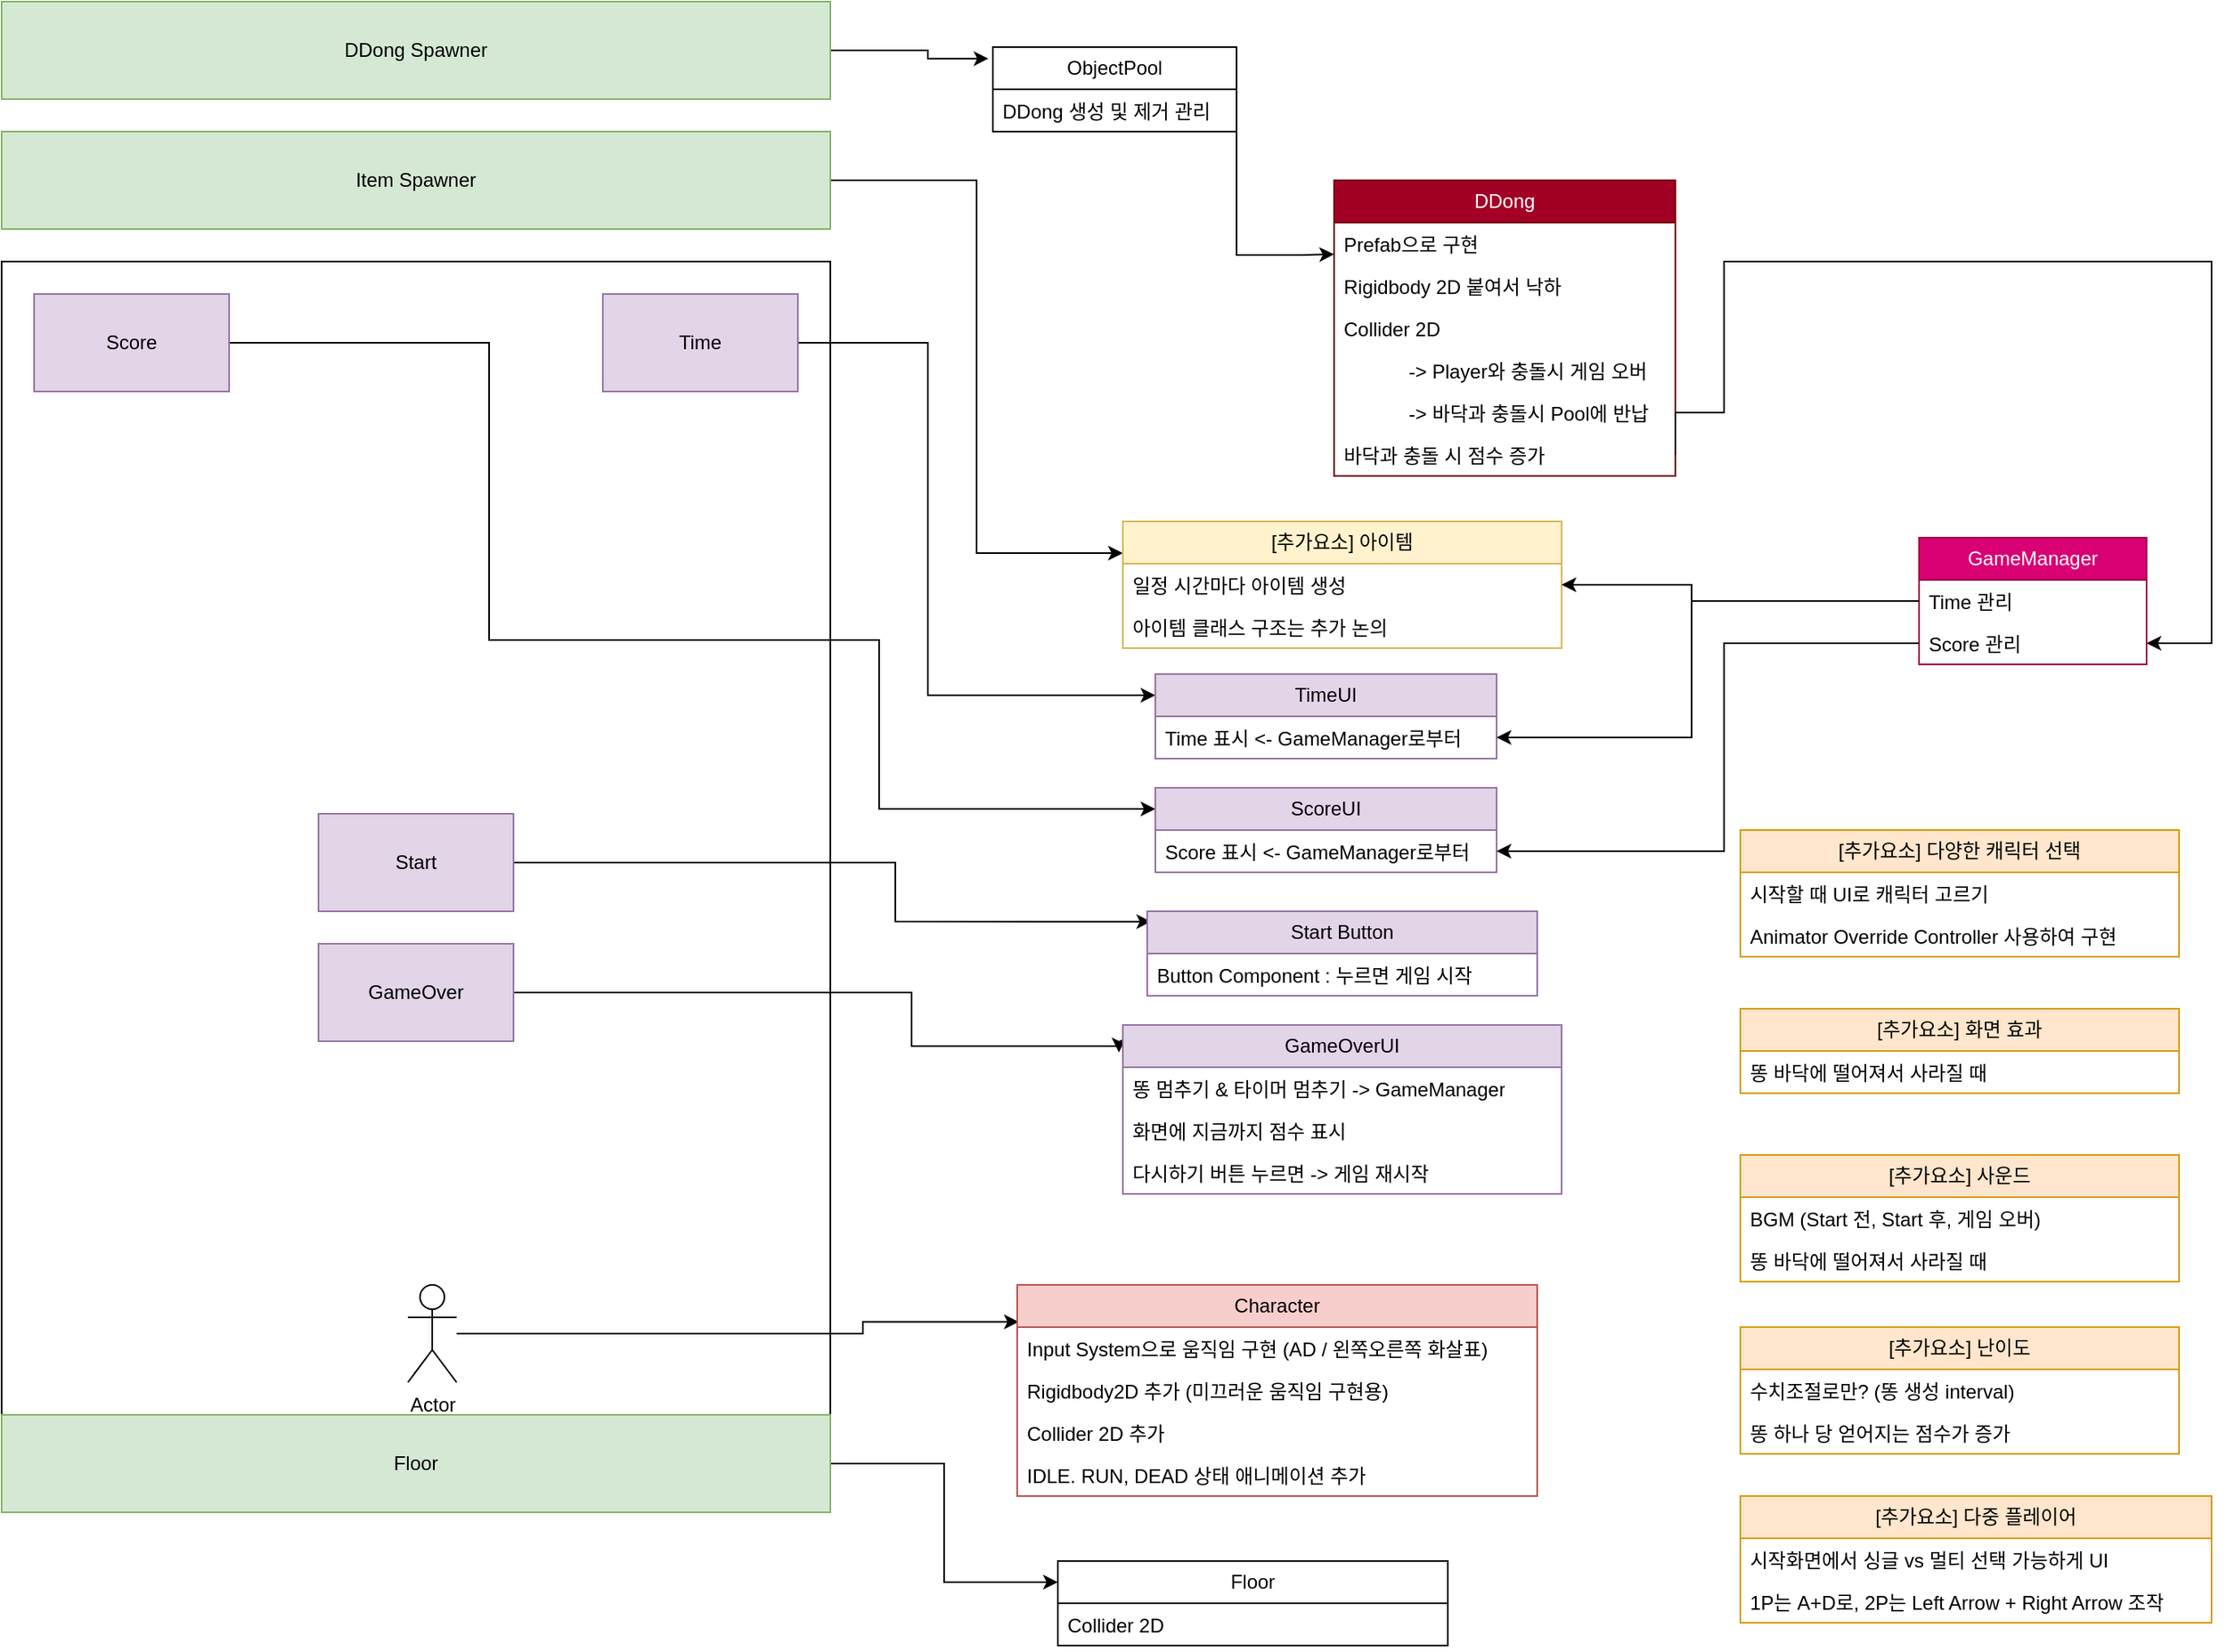 <mxfile version="21.7.1" type="github">
  <diagram name="페이지-1" id="5NG-OnDceRNezATyQKVM">
    <mxGraphModel dx="1542" dy="1856" grid="1" gridSize="10" guides="1" tooltips="1" connect="1" arrows="1" fold="1" page="1" pageScale="1" pageWidth="1920" pageHeight="1200" math="0" shadow="0">
      <root>
        <mxCell id="0" />
        <mxCell id="1" parent="0" />
        <mxCell id="FXBOxfYfAnLm4cCRqWih-7" value="" style="rounded=0;whiteSpace=wrap;html=1;" vertex="1" parent="1">
          <mxGeometry x="180" y="290" width="510" height="710" as="geometry" />
        </mxCell>
        <mxCell id="FXBOxfYfAnLm4cCRqWih-30" style="edgeStyle=orthogonalEdgeStyle;rounded=0;orthogonalLoop=1;jettySize=auto;html=1;entryX=0.003;entryY=0.175;entryDx=0;entryDy=0;entryPerimeter=0;" edge="1" parent="1" source="FXBOxfYfAnLm4cCRqWih-8" target="FXBOxfYfAnLm4cCRqWih-31">
          <mxGeometry relative="1" as="geometry">
            <mxPoint x="820" y="950" as="targetPoint" />
            <Array as="points">
              <mxPoint x="710" y="950" />
              <mxPoint x="710" y="943" />
            </Array>
          </mxGeometry>
        </mxCell>
        <mxCell id="FXBOxfYfAnLm4cCRqWih-8" value="Actor" style="shape=umlActor;verticalLabelPosition=bottom;verticalAlign=top;html=1;outlineConnect=0;" vertex="1" parent="1">
          <mxGeometry x="430" y="920" width="30" height="60" as="geometry" />
        </mxCell>
        <mxCell id="FXBOxfYfAnLm4cCRqWih-16" style="edgeStyle=orthogonalEdgeStyle;rounded=0;orthogonalLoop=1;jettySize=auto;html=1;exitX=1;exitY=0.5;exitDx=0;exitDy=0;entryX=-0.018;entryY=0.136;entryDx=0;entryDy=0;entryPerimeter=0;" edge="1" parent="1" source="FXBOxfYfAnLm4cCRqWih-11" target="FXBOxfYfAnLm4cCRqWih-12">
          <mxGeometry relative="1" as="geometry">
            <Array as="points">
              <mxPoint x="750" y="160" />
              <mxPoint x="750" y="165" />
            </Array>
          </mxGeometry>
        </mxCell>
        <mxCell id="FXBOxfYfAnLm4cCRqWih-11" value="DDong Spawner" style="rounded=0;whiteSpace=wrap;html=1;fillColor=#d5e8d4;strokeColor=#82b366;" vertex="1" parent="1">
          <mxGeometry x="180" y="130" width="510" height="60" as="geometry" />
        </mxCell>
        <mxCell id="FXBOxfYfAnLm4cCRqWih-12" value="ObjectPool" style="swimlane;fontStyle=0;childLayout=stackLayout;horizontal=1;startSize=26;fillColor=none;horizontalStack=0;resizeParent=1;resizeParentMax=0;resizeLast=0;collapsible=1;marginBottom=0;whiteSpace=wrap;html=1;" vertex="1" parent="1">
          <mxGeometry x="790" y="158" width="150" height="52" as="geometry" />
        </mxCell>
        <mxCell id="FXBOxfYfAnLm4cCRqWih-13" value="DDong 생성 및 제거 관리" style="text;strokeColor=none;fillColor=none;align=left;verticalAlign=top;spacingLeft=4;spacingRight=4;overflow=hidden;rotatable=0;points=[[0,0.5],[1,0.5]];portConstraint=eastwest;whiteSpace=wrap;html=1;" vertex="1" parent="FXBOxfYfAnLm4cCRqWih-12">
          <mxGeometry y="26" width="150" height="26" as="geometry" />
        </mxCell>
        <mxCell id="FXBOxfYfAnLm4cCRqWih-22" value="DDong" style="swimlane;fontStyle=0;childLayout=stackLayout;horizontal=1;startSize=26;fillColor=#a20025;horizontalStack=0;resizeParent=1;resizeParentMax=0;resizeLast=0;collapsible=1;marginBottom=0;whiteSpace=wrap;html=1;fontColor=#ffffff;strokeColor=#6F0000;" vertex="1" parent="1">
          <mxGeometry x="1000" y="240" width="210" height="182" as="geometry" />
        </mxCell>
        <mxCell id="FXBOxfYfAnLm4cCRqWih-82" value="Prefab으로 구현" style="text;strokeColor=none;fillColor=none;align=left;verticalAlign=top;spacingLeft=4;spacingRight=4;overflow=hidden;rotatable=0;points=[[0,0.5],[1,0.5]];portConstraint=eastwest;whiteSpace=wrap;html=1;" vertex="1" parent="FXBOxfYfAnLm4cCRqWih-22">
          <mxGeometry y="26" width="210" height="26" as="geometry" />
        </mxCell>
        <mxCell id="FXBOxfYfAnLm4cCRqWih-24" value="Rigidbody 2D 붙여서 낙하&lt;br&gt;" style="text;strokeColor=none;fillColor=none;align=left;verticalAlign=top;spacingLeft=4;spacingRight=4;overflow=hidden;rotatable=0;points=[[0,0.5],[1,0.5]];portConstraint=eastwest;whiteSpace=wrap;html=1;" vertex="1" parent="FXBOxfYfAnLm4cCRqWih-22">
          <mxGeometry y="52" width="210" height="26" as="geometry" />
        </mxCell>
        <mxCell id="FXBOxfYfAnLm4cCRqWih-27" value="Collider 2D" style="text;strokeColor=none;fillColor=none;align=left;verticalAlign=top;spacingLeft=4;spacingRight=4;overflow=hidden;rotatable=0;points=[[0,0.5],[1,0.5]];portConstraint=eastwest;whiteSpace=wrap;html=1;" vertex="1" parent="FXBOxfYfAnLm4cCRqWih-22">
          <mxGeometry y="78" width="210" height="26" as="geometry" />
        </mxCell>
        <mxCell id="FXBOxfYfAnLm4cCRqWih-28" value="&lt;blockquote style=&quot;margin: 0 0 0 40px; border: none; padding: 0px;&quot;&gt;-&amp;gt; Player와 충돌시 게임 오버&lt;/blockquote&gt;" style="text;strokeColor=none;fillColor=none;align=left;verticalAlign=top;spacingLeft=4;spacingRight=4;overflow=hidden;rotatable=0;points=[[0,0.5],[1,0.5]];portConstraint=eastwest;whiteSpace=wrap;html=1;" vertex="1" parent="FXBOxfYfAnLm4cCRqWih-22">
          <mxGeometry y="104" width="210" height="26" as="geometry" />
        </mxCell>
        <mxCell id="FXBOxfYfAnLm4cCRqWih-29" value="&lt;blockquote style=&quot;margin: 0 0 0 40px; border: none; padding: 0px;&quot;&gt;-&amp;gt; 바닥과 충돌시 Pool에 반납&lt;/blockquote&gt;" style="text;strokeColor=none;fillColor=none;align=left;verticalAlign=top;spacingLeft=4;spacingRight=4;overflow=hidden;rotatable=0;points=[[0,0.5],[1,0.5]];portConstraint=eastwest;whiteSpace=wrap;html=1;" vertex="1" parent="FXBOxfYfAnLm4cCRqWih-22">
          <mxGeometry y="130" width="210" height="26" as="geometry" />
        </mxCell>
        <mxCell id="FXBOxfYfAnLm4cCRqWih-76" value="바닥과 충돌 시 점수 증가" style="text;strokeColor=none;fillColor=none;align=left;verticalAlign=top;spacingLeft=4;spacingRight=4;overflow=hidden;rotatable=0;points=[[0,0.5],[1,0.5]];portConstraint=eastwest;whiteSpace=wrap;html=1;" vertex="1" parent="FXBOxfYfAnLm4cCRqWih-22">
          <mxGeometry y="156" width="210" height="26" as="geometry" />
        </mxCell>
        <mxCell id="FXBOxfYfAnLm4cCRqWih-26" style="edgeStyle=orthogonalEdgeStyle;rounded=0;orthogonalLoop=1;jettySize=auto;html=1;exitX=1;exitY=0.5;exitDx=0;exitDy=0;entryX=0;entryY=0.25;entryDx=0;entryDy=0;" edge="1" parent="1" source="FXBOxfYfAnLm4cCRqWih-13" target="FXBOxfYfAnLm4cCRqWih-22">
          <mxGeometry relative="1" as="geometry">
            <Array as="points">
              <mxPoint x="940" y="286" />
              <mxPoint x="980" y="286" />
            </Array>
          </mxGeometry>
        </mxCell>
        <mxCell id="FXBOxfYfAnLm4cCRqWih-31" value="Character" style="swimlane;fontStyle=0;childLayout=stackLayout;horizontal=1;startSize=26;fillColor=#f8cecc;horizontalStack=0;resizeParent=1;resizeParentMax=0;resizeLast=0;collapsible=1;marginBottom=0;whiteSpace=wrap;html=1;strokeColor=#b85450;" vertex="1" parent="1">
          <mxGeometry x="805" y="920" width="320" height="130" as="geometry" />
        </mxCell>
        <mxCell id="FXBOxfYfAnLm4cCRqWih-33" value="Input System으로 움직임 구현 (AD / 왼쪽오른쪽 화살표)" style="text;strokeColor=none;fillColor=none;align=left;verticalAlign=top;spacingLeft=4;spacingRight=4;overflow=hidden;rotatable=0;points=[[0,0.5],[1,0.5]];portConstraint=eastwest;whiteSpace=wrap;html=1;" vertex="1" parent="FXBOxfYfAnLm4cCRqWih-31">
          <mxGeometry y="26" width="320" height="26" as="geometry" />
        </mxCell>
        <mxCell id="FXBOxfYfAnLm4cCRqWih-36" value="Rigidbody2D 추가 (미끄러운 움직임 구현용)" style="text;strokeColor=none;fillColor=none;align=left;verticalAlign=top;spacingLeft=4;spacingRight=4;overflow=hidden;rotatable=0;points=[[0,0.5],[1,0.5]];portConstraint=eastwest;whiteSpace=wrap;html=1;" vertex="1" parent="FXBOxfYfAnLm4cCRqWih-31">
          <mxGeometry y="52" width="320" height="26" as="geometry" />
        </mxCell>
        <mxCell id="FXBOxfYfAnLm4cCRqWih-37" value="Collider 2D 추가" style="text;strokeColor=none;fillColor=none;align=left;verticalAlign=top;spacingLeft=4;spacingRight=4;overflow=hidden;rotatable=0;points=[[0,0.5],[1,0.5]];portConstraint=eastwest;whiteSpace=wrap;html=1;" vertex="1" parent="FXBOxfYfAnLm4cCRqWih-31">
          <mxGeometry y="78" width="320" height="26" as="geometry" />
        </mxCell>
        <mxCell id="FXBOxfYfAnLm4cCRqWih-38" value="IDLE. RUN, DEAD 상태 애니메이션 추가" style="text;strokeColor=none;fillColor=none;align=left;verticalAlign=top;spacingLeft=4;spacingRight=4;overflow=hidden;rotatable=0;points=[[0,0.5],[1,0.5]];portConstraint=eastwest;whiteSpace=wrap;html=1;" vertex="1" parent="FXBOxfYfAnLm4cCRqWih-31">
          <mxGeometry y="104" width="320" height="26" as="geometry" />
        </mxCell>
        <mxCell id="FXBOxfYfAnLm4cCRqWih-44" style="edgeStyle=orthogonalEdgeStyle;rounded=0;orthogonalLoop=1;jettySize=auto;html=1;exitX=1;exitY=0.5;exitDx=0;exitDy=0;entryX=0.01;entryY=0.122;entryDx=0;entryDy=0;entryPerimeter=0;" edge="1" parent="1" source="FXBOxfYfAnLm4cCRqWih-39" target="FXBOxfYfAnLm4cCRqWih-40">
          <mxGeometry relative="1" as="geometry">
            <Array as="points">
              <mxPoint x="730" y="660" />
              <mxPoint x="730" y="696" />
            </Array>
          </mxGeometry>
        </mxCell>
        <mxCell id="FXBOxfYfAnLm4cCRqWih-39" value="Start" style="rounded=0;whiteSpace=wrap;html=1;fillColor=#e1d5e7;strokeColor=#9673a6;" vertex="1" parent="1">
          <mxGeometry x="375" y="630" width="120" height="60" as="geometry" />
        </mxCell>
        <mxCell id="FXBOxfYfAnLm4cCRqWih-40" value="Start Button" style="swimlane;fontStyle=0;childLayout=stackLayout;horizontal=1;startSize=26;fillColor=#e1d5e7;horizontalStack=0;resizeParent=1;resizeParentMax=0;resizeLast=0;collapsible=1;marginBottom=0;whiteSpace=wrap;html=1;strokeColor=#9673a6;" vertex="1" parent="1">
          <mxGeometry x="885" y="690" width="240" height="52" as="geometry" />
        </mxCell>
        <mxCell id="FXBOxfYfAnLm4cCRqWih-41" value="Button Component : 누르면 게임 시작" style="text;strokeColor=none;fillColor=none;align=left;verticalAlign=top;spacingLeft=4;spacingRight=4;overflow=hidden;rotatable=0;points=[[0,0.5],[1,0.5]];portConstraint=eastwest;whiteSpace=wrap;html=1;" vertex="1" parent="FXBOxfYfAnLm4cCRqWih-40">
          <mxGeometry y="26" width="240" height="26" as="geometry" />
        </mxCell>
        <mxCell id="FXBOxfYfAnLm4cCRqWih-47" style="edgeStyle=orthogonalEdgeStyle;rounded=0;orthogonalLoop=1;jettySize=auto;html=1;entryX=0;entryY=0.25;entryDx=0;entryDy=0;" edge="1" parent="1" source="FXBOxfYfAnLm4cCRqWih-45" target="FXBOxfYfAnLm4cCRqWih-48">
          <mxGeometry relative="1" as="geometry">
            <mxPoint x="870" y="440" as="targetPoint" />
            <Array as="points">
              <mxPoint x="750" y="340" />
              <mxPoint x="750" y="557" />
            </Array>
          </mxGeometry>
        </mxCell>
        <mxCell id="FXBOxfYfAnLm4cCRqWih-45" value="Time" style="rounded=0;whiteSpace=wrap;html=1;fillColor=#e1d5e7;strokeColor=#9673a6;" vertex="1" parent="1">
          <mxGeometry x="550" y="310" width="120" height="60" as="geometry" />
        </mxCell>
        <mxCell id="FXBOxfYfAnLm4cCRqWih-67" style="edgeStyle=orthogonalEdgeStyle;rounded=0;orthogonalLoop=1;jettySize=auto;html=1;exitX=1;exitY=0.5;exitDx=0;exitDy=0;entryX=0;entryY=0.25;entryDx=0;entryDy=0;" edge="1" parent="1" source="FXBOxfYfAnLm4cCRqWih-46" target="FXBOxfYfAnLm4cCRqWih-65">
          <mxGeometry relative="1" as="geometry">
            <Array as="points">
              <mxPoint x="480" y="340" />
              <mxPoint x="480" y="523" />
              <mxPoint x="720" y="523" />
              <mxPoint x="720" y="627" />
            </Array>
          </mxGeometry>
        </mxCell>
        <mxCell id="FXBOxfYfAnLm4cCRqWih-46" value="Score" style="rounded=0;whiteSpace=wrap;html=1;fillColor=#e1d5e7;strokeColor=#9673a6;" vertex="1" parent="1">
          <mxGeometry x="200" y="310" width="120" height="60" as="geometry" />
        </mxCell>
        <mxCell id="FXBOxfYfAnLm4cCRqWih-48" value="TimeUI" style="swimlane;fontStyle=0;childLayout=stackLayout;horizontal=1;startSize=26;fillColor=#e1d5e7;horizontalStack=0;resizeParent=1;resizeParentMax=0;resizeLast=0;collapsible=1;marginBottom=0;whiteSpace=wrap;html=1;strokeColor=#9673a6;" vertex="1" parent="1">
          <mxGeometry x="890" y="544" width="210" height="52" as="geometry" />
        </mxCell>
        <mxCell id="FXBOxfYfAnLm4cCRqWih-63" value="Time 표시 &amp;lt;- GameManager로부터" style="text;strokeColor=none;fillColor=none;align=left;verticalAlign=top;spacingLeft=4;spacingRight=4;overflow=hidden;rotatable=0;points=[[0,0.5],[1,0.5]];portConstraint=eastwest;whiteSpace=wrap;html=1;" vertex="1" parent="FXBOxfYfAnLm4cCRqWih-48">
          <mxGeometry y="26" width="210" height="26" as="geometry" />
        </mxCell>
        <mxCell id="FXBOxfYfAnLm4cCRqWih-54" value="GameManager" style="swimlane;fontStyle=0;childLayout=stackLayout;horizontal=1;startSize=26;horizontalStack=0;resizeParent=1;resizeParentMax=0;resizeLast=0;collapsible=1;marginBottom=0;whiteSpace=wrap;html=1;fillColor=#d80073;fontColor=#ffffff;strokeColor=#A50040;" vertex="1" parent="1">
          <mxGeometry x="1360" y="460" width="140" height="78" as="geometry" />
        </mxCell>
        <mxCell id="FXBOxfYfAnLm4cCRqWih-59" value="Time 관리" style="text;strokeColor=none;fillColor=none;align=left;verticalAlign=top;spacingLeft=4;spacingRight=4;overflow=hidden;rotatable=0;points=[[0,0.5],[1,0.5]];portConstraint=eastwest;whiteSpace=wrap;html=1;" vertex="1" parent="FXBOxfYfAnLm4cCRqWih-54">
          <mxGeometry y="26" width="140" height="26" as="geometry" />
        </mxCell>
        <mxCell id="FXBOxfYfAnLm4cCRqWih-55" value="Score 관리" style="text;strokeColor=none;fillColor=none;align=left;verticalAlign=top;spacingLeft=4;spacingRight=4;overflow=hidden;rotatable=0;points=[[0,0.5],[1,0.5]];portConstraint=eastwest;whiteSpace=wrap;html=1;" vertex="1" parent="FXBOxfYfAnLm4cCRqWih-54">
          <mxGeometry y="52" width="140" height="26" as="geometry" />
        </mxCell>
        <mxCell id="FXBOxfYfAnLm4cCRqWih-64" style="edgeStyle=orthogonalEdgeStyle;rounded=0;orthogonalLoop=1;jettySize=auto;html=1;exitX=0;exitY=0.5;exitDx=0;exitDy=0;entryX=1;entryY=0.5;entryDx=0;entryDy=0;" edge="1" parent="1" source="FXBOxfYfAnLm4cCRqWih-59" target="FXBOxfYfAnLm4cCRqWih-63">
          <mxGeometry relative="1" as="geometry">
            <Array as="points">
              <mxPoint x="1220" y="499" />
              <mxPoint x="1220" y="583" />
            </Array>
          </mxGeometry>
        </mxCell>
        <mxCell id="FXBOxfYfAnLm4cCRqWih-65" value="ScoreUI" style="swimlane;fontStyle=0;childLayout=stackLayout;horizontal=1;startSize=26;fillColor=#e1d5e7;horizontalStack=0;resizeParent=1;resizeParentMax=0;resizeLast=0;collapsible=1;marginBottom=0;whiteSpace=wrap;html=1;strokeColor=#9673a6;" vertex="1" parent="1">
          <mxGeometry x="890" y="614" width="210" height="52" as="geometry" />
        </mxCell>
        <mxCell id="FXBOxfYfAnLm4cCRqWih-66" value="Score 표시 &amp;lt;- GameManager로부터" style="text;strokeColor=none;fillColor=none;align=left;verticalAlign=top;spacingLeft=4;spacingRight=4;overflow=hidden;rotatable=0;points=[[0,0.5],[1,0.5]];portConstraint=eastwest;whiteSpace=wrap;html=1;" vertex="1" parent="FXBOxfYfAnLm4cCRqWih-65">
          <mxGeometry y="26" width="210" height="26" as="geometry" />
        </mxCell>
        <mxCell id="FXBOxfYfAnLm4cCRqWih-68" style="edgeStyle=orthogonalEdgeStyle;rounded=0;orthogonalLoop=1;jettySize=auto;html=1;exitX=0;exitY=0.5;exitDx=0;exitDy=0;entryX=1;entryY=0.5;entryDx=0;entryDy=0;" edge="1" parent="1" source="FXBOxfYfAnLm4cCRqWih-55" target="FXBOxfYfAnLm4cCRqWih-66">
          <mxGeometry relative="1" as="geometry">
            <Array as="points">
              <mxPoint x="1240" y="525" />
              <mxPoint x="1240" y="653" />
            </Array>
          </mxGeometry>
        </mxCell>
        <mxCell id="FXBOxfYfAnLm4cCRqWih-74" style="edgeStyle=orthogonalEdgeStyle;rounded=0;orthogonalLoop=1;jettySize=auto;html=1;exitX=1;exitY=0.5;exitDx=0;exitDy=0;entryX=0;entryY=0.25;entryDx=0;entryDy=0;" edge="1" parent="1" source="FXBOxfYfAnLm4cCRqWih-70" target="FXBOxfYfAnLm4cCRqWih-72">
          <mxGeometry relative="1" as="geometry" />
        </mxCell>
        <mxCell id="FXBOxfYfAnLm4cCRqWih-70" value="Floor" style="rounded=0;whiteSpace=wrap;html=1;fillColor=#d5e8d4;strokeColor=#82b366;" vertex="1" parent="1">
          <mxGeometry x="180" y="1000" width="510" height="60" as="geometry" />
        </mxCell>
        <mxCell id="FXBOxfYfAnLm4cCRqWih-72" value="Floor" style="swimlane;fontStyle=0;childLayout=stackLayout;horizontal=1;startSize=26;fillColor=none;horizontalStack=0;resizeParent=1;resizeParentMax=0;resizeLast=0;collapsible=1;marginBottom=0;whiteSpace=wrap;html=1;" vertex="1" parent="1">
          <mxGeometry x="830" y="1090" width="240" height="52" as="geometry" />
        </mxCell>
        <mxCell id="FXBOxfYfAnLm4cCRqWih-73" value="Collider 2D" style="text;strokeColor=none;fillColor=none;align=left;verticalAlign=top;spacingLeft=4;spacingRight=4;overflow=hidden;rotatable=0;points=[[0,0.5],[1,0.5]];portConstraint=eastwest;whiteSpace=wrap;html=1;" vertex="1" parent="FXBOxfYfAnLm4cCRqWih-72">
          <mxGeometry y="26" width="240" height="26" as="geometry" />
        </mxCell>
        <mxCell id="FXBOxfYfAnLm4cCRqWih-79" style="edgeStyle=orthogonalEdgeStyle;rounded=0;orthogonalLoop=1;jettySize=auto;html=1;exitX=1;exitY=0.5;exitDx=0;exitDy=0;entryX=1;entryY=0.5;entryDx=0;entryDy=0;" edge="1" parent="1" source="FXBOxfYfAnLm4cCRqWih-76" target="FXBOxfYfAnLm4cCRqWih-55">
          <mxGeometry relative="1" as="geometry">
            <Array as="points">
              <mxPoint x="1210" y="383" />
              <mxPoint x="1240" y="383" />
              <mxPoint x="1240" y="290" />
              <mxPoint x="1540" y="290" />
              <mxPoint x="1540" y="525" />
            </Array>
          </mxGeometry>
        </mxCell>
        <mxCell id="FXBOxfYfAnLm4cCRqWih-80" value="[추가요소] 다양한 캐릭터 선택" style="swimlane;fontStyle=0;childLayout=stackLayout;horizontal=1;startSize=26;fillColor=#ffe6cc;horizontalStack=0;resizeParent=1;resizeParentMax=0;resizeLast=0;collapsible=1;marginBottom=0;whiteSpace=wrap;html=1;strokeColor=#d79b00;" vertex="1" parent="1">
          <mxGeometry x="1250" y="640" width="270" height="78" as="geometry" />
        </mxCell>
        <mxCell id="FXBOxfYfAnLm4cCRqWih-81" value="시작할 때 UI로 캐릭터 고르기" style="text;strokeColor=none;fillColor=none;align=left;verticalAlign=top;spacingLeft=4;spacingRight=4;overflow=hidden;rotatable=0;points=[[0,0.5],[1,0.5]];portConstraint=eastwest;whiteSpace=wrap;html=1;" vertex="1" parent="FXBOxfYfAnLm4cCRqWih-80">
          <mxGeometry y="26" width="270" height="26" as="geometry" />
        </mxCell>
        <mxCell id="FXBOxfYfAnLm4cCRqWih-113" value="Animator Override Controller 사용하여 구현" style="text;strokeColor=none;fillColor=none;align=left;verticalAlign=top;spacingLeft=4;spacingRight=4;overflow=hidden;rotatable=0;points=[[0,0.5],[1,0.5]];portConstraint=eastwest;whiteSpace=wrap;html=1;" vertex="1" parent="FXBOxfYfAnLm4cCRqWih-80">
          <mxGeometry y="52" width="270" height="26" as="geometry" />
        </mxCell>
        <mxCell id="FXBOxfYfAnLm4cCRqWih-91" style="edgeStyle=orthogonalEdgeStyle;rounded=0;orthogonalLoop=1;jettySize=auto;html=1;exitX=1;exitY=0.5;exitDx=0;exitDy=0;entryX=0;entryY=0.25;entryDx=0;entryDy=0;" edge="1" parent="1" source="FXBOxfYfAnLm4cCRqWih-85" target="FXBOxfYfAnLm4cCRqWih-87">
          <mxGeometry relative="1" as="geometry" />
        </mxCell>
        <mxCell id="FXBOxfYfAnLm4cCRqWih-85" value="Item Spawner" style="rounded=0;whiteSpace=wrap;html=1;fillColor=#d5e8d4;strokeColor=#82b366;" vertex="1" parent="1">
          <mxGeometry x="180" y="210" width="510" height="60" as="geometry" />
        </mxCell>
        <mxCell id="FXBOxfYfAnLm4cCRqWih-87" value="[추가요소] 아이템" style="swimlane;fontStyle=0;childLayout=stackLayout;horizontal=1;startSize=26;fillColor=#fff2cc;horizontalStack=0;resizeParent=1;resizeParentMax=0;resizeLast=0;collapsible=1;marginBottom=0;whiteSpace=wrap;html=1;strokeColor=#d6b656;" vertex="1" parent="1">
          <mxGeometry x="870" y="450" width="270" height="78" as="geometry" />
        </mxCell>
        <mxCell id="FXBOxfYfAnLm4cCRqWih-88" value="일정 시간마다 아이템 생성" style="text;strokeColor=none;fillColor=none;align=left;verticalAlign=top;spacingLeft=4;spacingRight=4;overflow=hidden;rotatable=0;points=[[0,0.5],[1,0.5]];portConstraint=eastwest;whiteSpace=wrap;html=1;" vertex="1" parent="FXBOxfYfAnLm4cCRqWih-87">
          <mxGeometry y="26" width="270" height="26" as="geometry" />
        </mxCell>
        <mxCell id="FXBOxfYfAnLm4cCRqWih-89" value="아이템 클래스 구조는 추가 논의" style="text;strokeColor=none;fillColor=none;align=left;verticalAlign=top;spacingLeft=4;spacingRight=4;overflow=hidden;rotatable=0;points=[[0,0.5],[1,0.5]];portConstraint=eastwest;whiteSpace=wrap;html=1;" vertex="1" parent="FXBOxfYfAnLm4cCRqWih-87">
          <mxGeometry y="52" width="270" height="26" as="geometry" />
        </mxCell>
        <mxCell id="FXBOxfYfAnLm4cCRqWih-90" style="edgeStyle=orthogonalEdgeStyle;rounded=0;orthogonalLoop=1;jettySize=auto;html=1;exitX=0;exitY=0.5;exitDx=0;exitDy=0;entryX=1;entryY=0.5;entryDx=0;entryDy=0;" edge="1" parent="1" source="FXBOxfYfAnLm4cCRqWih-59" target="FXBOxfYfAnLm4cCRqWih-88">
          <mxGeometry relative="1" as="geometry">
            <Array as="points">
              <mxPoint x="1220" y="499" />
              <mxPoint x="1220" y="489" />
            </Array>
          </mxGeometry>
        </mxCell>
        <mxCell id="FXBOxfYfAnLm4cCRqWih-95" value="[추가요소] 화면 효과" style="swimlane;fontStyle=0;childLayout=stackLayout;horizontal=1;startSize=26;fillColor=#ffe6cc;horizontalStack=0;resizeParent=1;resizeParentMax=0;resizeLast=0;collapsible=1;marginBottom=0;whiteSpace=wrap;html=1;strokeColor=#d79b00;" vertex="1" parent="1">
          <mxGeometry x="1250" y="750" width="270" height="52" as="geometry" />
        </mxCell>
        <mxCell id="FXBOxfYfAnLm4cCRqWih-96" value="똥 바닥에 떨어져서 사라질 때" style="text;strokeColor=none;fillColor=none;align=left;verticalAlign=top;spacingLeft=4;spacingRight=4;overflow=hidden;rotatable=0;points=[[0,0.5],[1,0.5]];portConstraint=eastwest;whiteSpace=wrap;html=1;" vertex="1" parent="FXBOxfYfAnLm4cCRqWih-95">
          <mxGeometry y="26" width="270" height="26" as="geometry" />
        </mxCell>
        <mxCell id="FXBOxfYfAnLm4cCRqWih-97" value="[추가요소] 사운드" style="swimlane;fontStyle=0;childLayout=stackLayout;horizontal=1;startSize=26;fillColor=#ffe6cc;horizontalStack=0;resizeParent=1;resizeParentMax=0;resizeLast=0;collapsible=1;marginBottom=0;whiteSpace=wrap;html=1;strokeColor=#d79b00;" vertex="1" parent="1">
          <mxGeometry x="1250" y="840" width="270" height="78" as="geometry" />
        </mxCell>
        <mxCell id="FXBOxfYfAnLm4cCRqWih-98" value="BGM (Start 전, Start 후, 게임 오버)" style="text;strokeColor=none;fillColor=none;align=left;verticalAlign=top;spacingLeft=4;spacingRight=4;overflow=hidden;rotatable=0;points=[[0,0.5],[1,0.5]];portConstraint=eastwest;whiteSpace=wrap;html=1;" vertex="1" parent="FXBOxfYfAnLm4cCRqWih-97">
          <mxGeometry y="26" width="270" height="26" as="geometry" />
        </mxCell>
        <mxCell id="FXBOxfYfAnLm4cCRqWih-104" value="똥 바닥에 떨어져서 사라질 때" style="text;strokeColor=none;fillColor=none;align=left;verticalAlign=top;spacingLeft=4;spacingRight=4;overflow=hidden;rotatable=0;points=[[0,0.5],[1,0.5]];portConstraint=eastwest;whiteSpace=wrap;html=1;" vertex="1" parent="FXBOxfYfAnLm4cCRqWih-97">
          <mxGeometry y="52" width="270" height="26" as="geometry" />
        </mxCell>
        <mxCell id="FXBOxfYfAnLm4cCRqWih-100" style="edgeStyle=orthogonalEdgeStyle;rounded=0;orthogonalLoop=1;jettySize=auto;html=1;entryX=-0.009;entryY=0.162;entryDx=0;entryDy=0;entryPerimeter=0;" edge="1" parent="1" source="FXBOxfYfAnLm4cCRqWih-99" target="FXBOxfYfAnLm4cCRqWih-101">
          <mxGeometry relative="1" as="geometry">
            <mxPoint x="760" y="790" as="targetPoint" />
            <Array as="points">
              <mxPoint x="740" y="740" />
              <mxPoint x="740" y="773" />
            </Array>
          </mxGeometry>
        </mxCell>
        <mxCell id="FXBOxfYfAnLm4cCRqWih-99" value="GameOver" style="rounded=0;whiteSpace=wrap;html=1;fillColor=#e1d5e7;strokeColor=#9673a6;" vertex="1" parent="1">
          <mxGeometry x="375" y="710" width="120" height="60" as="geometry" />
        </mxCell>
        <mxCell id="FXBOxfYfAnLm4cCRqWih-101" value="GameOverUI" style="swimlane;fontStyle=0;childLayout=stackLayout;horizontal=1;startSize=26;fillColor=#e1d5e7;horizontalStack=0;resizeParent=1;resizeParentMax=0;resizeLast=0;collapsible=1;marginBottom=0;whiteSpace=wrap;html=1;strokeColor=#9673a6;" vertex="1" parent="1">
          <mxGeometry x="870" y="760" width="270" height="104" as="geometry" />
        </mxCell>
        <mxCell id="FXBOxfYfAnLm4cCRqWih-102" value="똥 멈추기 &amp;amp; 타이머 멈추기 -&amp;gt; GameManager" style="text;strokeColor=none;fillColor=none;align=left;verticalAlign=top;spacingLeft=4;spacingRight=4;overflow=hidden;rotatable=0;points=[[0,0.5],[1,0.5]];portConstraint=eastwest;whiteSpace=wrap;html=1;" vertex="1" parent="FXBOxfYfAnLm4cCRqWih-101">
          <mxGeometry y="26" width="270" height="26" as="geometry" />
        </mxCell>
        <mxCell id="FXBOxfYfAnLm4cCRqWih-106" value="화면에 지금까지 점수 표시" style="text;strokeColor=none;fillColor=none;align=left;verticalAlign=top;spacingLeft=4;spacingRight=4;overflow=hidden;rotatable=0;points=[[0,0.5],[1,0.5]];portConstraint=eastwest;whiteSpace=wrap;html=1;" vertex="1" parent="FXBOxfYfAnLm4cCRqWih-101">
          <mxGeometry y="52" width="270" height="26" as="geometry" />
        </mxCell>
        <mxCell id="FXBOxfYfAnLm4cCRqWih-103" value="다시하기 버튼 누르면 -&amp;gt; 게임 재시작" style="text;strokeColor=none;fillColor=none;align=left;verticalAlign=top;spacingLeft=4;spacingRight=4;overflow=hidden;rotatable=0;points=[[0,0.5],[1,0.5]];portConstraint=eastwest;whiteSpace=wrap;html=1;" vertex="1" parent="FXBOxfYfAnLm4cCRqWih-101">
          <mxGeometry y="78" width="270" height="26" as="geometry" />
        </mxCell>
        <mxCell id="FXBOxfYfAnLm4cCRqWih-107" value="[추가요소] 난이도" style="swimlane;fontStyle=0;childLayout=stackLayout;horizontal=1;startSize=26;fillColor=#ffe6cc;horizontalStack=0;resizeParent=1;resizeParentMax=0;resizeLast=0;collapsible=1;marginBottom=0;whiteSpace=wrap;html=1;strokeColor=#d79b00;" vertex="1" parent="1">
          <mxGeometry x="1250" y="946" width="270" height="78" as="geometry" />
        </mxCell>
        <mxCell id="FXBOxfYfAnLm4cCRqWih-108" value="수치조절로만? (똥 생성 interval)" style="text;strokeColor=none;fillColor=none;align=left;verticalAlign=top;spacingLeft=4;spacingRight=4;overflow=hidden;rotatable=0;points=[[0,0.5],[1,0.5]];portConstraint=eastwest;whiteSpace=wrap;html=1;" vertex="1" parent="FXBOxfYfAnLm4cCRqWih-107">
          <mxGeometry y="26" width="270" height="26" as="geometry" />
        </mxCell>
        <mxCell id="FXBOxfYfAnLm4cCRqWih-109" value="똥 하나 당 얻어지는 점수가 증가" style="text;strokeColor=none;fillColor=none;align=left;verticalAlign=top;spacingLeft=4;spacingRight=4;overflow=hidden;rotatable=0;points=[[0,0.5],[1,0.5]];portConstraint=eastwest;whiteSpace=wrap;html=1;" vertex="1" parent="FXBOxfYfAnLm4cCRqWih-107">
          <mxGeometry y="52" width="270" height="26" as="geometry" />
        </mxCell>
        <mxCell id="FXBOxfYfAnLm4cCRqWih-110" value="[추가요소] 다중 플레이어" style="swimlane;fontStyle=0;childLayout=stackLayout;horizontal=1;startSize=26;fillColor=#ffe6cc;horizontalStack=0;resizeParent=1;resizeParentMax=0;resizeLast=0;collapsible=1;marginBottom=0;whiteSpace=wrap;html=1;strokeColor=#d79b00;" vertex="1" parent="1">
          <mxGeometry x="1250" y="1050" width="290" height="78" as="geometry" />
        </mxCell>
        <mxCell id="FXBOxfYfAnLm4cCRqWih-111" value="시작화면에서 싱글 vs 멀티 선택 가능하게 UI" style="text;strokeColor=none;fillColor=none;align=left;verticalAlign=top;spacingLeft=4;spacingRight=4;overflow=hidden;rotatable=0;points=[[0,0.5],[1,0.5]];portConstraint=eastwest;whiteSpace=wrap;html=1;" vertex="1" parent="FXBOxfYfAnLm4cCRqWih-110">
          <mxGeometry y="26" width="290" height="26" as="geometry" />
        </mxCell>
        <mxCell id="FXBOxfYfAnLm4cCRqWih-112" value="1P는 A+D로, 2P는 Left Arrow + Right Arrow 조작" style="text;strokeColor=none;fillColor=none;align=left;verticalAlign=top;spacingLeft=4;spacingRight=4;overflow=hidden;rotatable=0;points=[[0,0.5],[1,0.5]];portConstraint=eastwest;whiteSpace=wrap;html=1;" vertex="1" parent="FXBOxfYfAnLm4cCRqWih-110">
          <mxGeometry y="52" width="290" height="26" as="geometry" />
        </mxCell>
      </root>
    </mxGraphModel>
  </diagram>
</mxfile>

